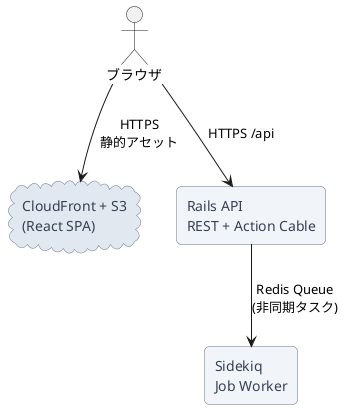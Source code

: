 @startuml
'----------------------------------------------------------
'  Big5-Quest  Application-Layer Only
'----------------------------------------------------------
hide circle
skinparam rectangle {
  BackgroundColor #F1F5F9
  BorderColor     #64748B
  FontColor       #334155
  RoundCorner     10
}
skinparam cloud {
  BackgroundColor #E2E8F0
  BorderColor     #64748B
  FontColor       #334155
}

actor "ブラウザ" as Browser

cloud "CloudFront + S3\n(React SPA)" as CDN
rectangle "Rails API\nREST + Action Cable" as API
rectangle "Sidekiq\nJob Worker" as Worker

Browser --> CDN : HTTPS\n静的アセット
Browser --> API : HTTPS /api
API     --> Worker : Redis Queue\n(非同期タスク)
@enduml